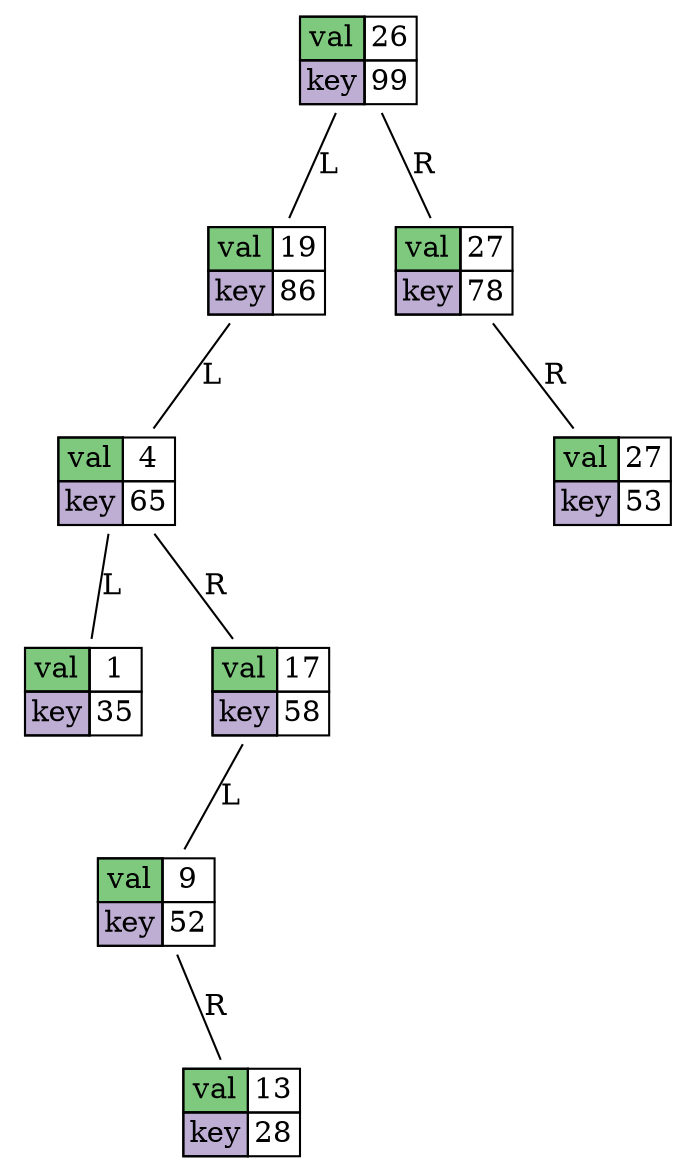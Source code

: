 graph g {
    node[shape=plaintext colorscheme=accent8 ];
    6 --4[label="L"];
    4 --9[label="L"];
    4 --x1[style=invis];
    x1[style=invis];
    9 --1[label="L"];
    9 --3[label="R"];
    3 --5[label="L"];
    3 --x2[style=invis];
    x2[style=invis];
    5 --x3[style=invis];
    x3[style=invis];
    5 --7[label="R"];
    6 --8[label="R"];
    8 --x4[style=invis];
    x4[style=invis];
    8 --2[label="R"];



    1[ label=< <TABLE CELLBORDER="1" BORDER="0" CELLSPACING="0" CELLPADDING="2">
        <tr> <td BGCOLOR="1">val</td> <td>1</td> </tr>
        <tr> <td BGCOLOR="2">key</td> <td>35</td> </tr>
        </TABLE> >
    ];
    2[ label=< <TABLE CELLBORDER="1" BORDER="0" CELLSPACING="0" CELLPADDING="2">
        <tr> <td BGCOLOR="1">val</td> <td>27</td> </tr>
        <tr> <td BGCOLOR="2">key</td> <td>53</td> </tr>
        </TABLE> >
    ];
    3[ label=< <TABLE CELLBORDER="1" BORDER="0" CELLSPACING="0" CELLPADDING="2">
        <tr> <td BGCOLOR="1">val</td> <td>17</td> </tr>
        <tr> <td BGCOLOR="2">key</td> <td>58</td> </tr>
        </TABLE> >
    ];
    4[ label=< <TABLE CELLBORDER="1" BORDER="0" CELLSPACING="0" CELLPADDING="2">
        <tr> <td BGCOLOR="1">val</td> <td>19</td> </tr>
        <tr> <td BGCOLOR="2">key</td> <td>86</td> </tr>
        </TABLE> >
    ];
    5[ label=< <TABLE CELLBORDER="1" BORDER="0" CELLSPACING="0" CELLPADDING="2">
        <tr> <td BGCOLOR="1">val</td> <td>9</td> </tr>
        <tr> <td BGCOLOR="2">key</td> <td>52</td> </tr>
        </TABLE> >
    ];
    6[ label=< <TABLE CELLBORDER="1" BORDER="0" CELLSPACING="0" CELLPADDING="2">
        <tr> <td BGCOLOR="1">val</td> <td>26</td> </tr>
        <tr> <td BGCOLOR="2">key</td> <td>99</td> </tr>
        </TABLE> >
    ];
    7[ label=< <TABLE CELLBORDER="1" BORDER="0" CELLSPACING="0" CELLPADDING="2">
        <tr> <td BGCOLOR="1">val</td> <td>13</td> </tr>
        <tr> <td BGCOLOR="2">key</td> <td>28</td> </tr>
        </TABLE> >
    ];
    8[ label=< <TABLE CELLBORDER="1" BORDER="0" CELLSPACING="0" CELLPADDING="2">
        <tr> <td BGCOLOR="1">val</td> <td>27</td> </tr>
        <tr> <td BGCOLOR="2">key</td> <td>78</td> </tr>
        </TABLE> >
    ];
    9[ label=< <TABLE CELLBORDER="1" BORDER="0" CELLSPACING="0" CELLPADDING="2">
        <tr> <td BGCOLOR="1">val</td> <td>4</td> </tr>
        <tr> <td BGCOLOR="2">key</td> <td>65</td> </tr>
        </TABLE> >
    ];
}
